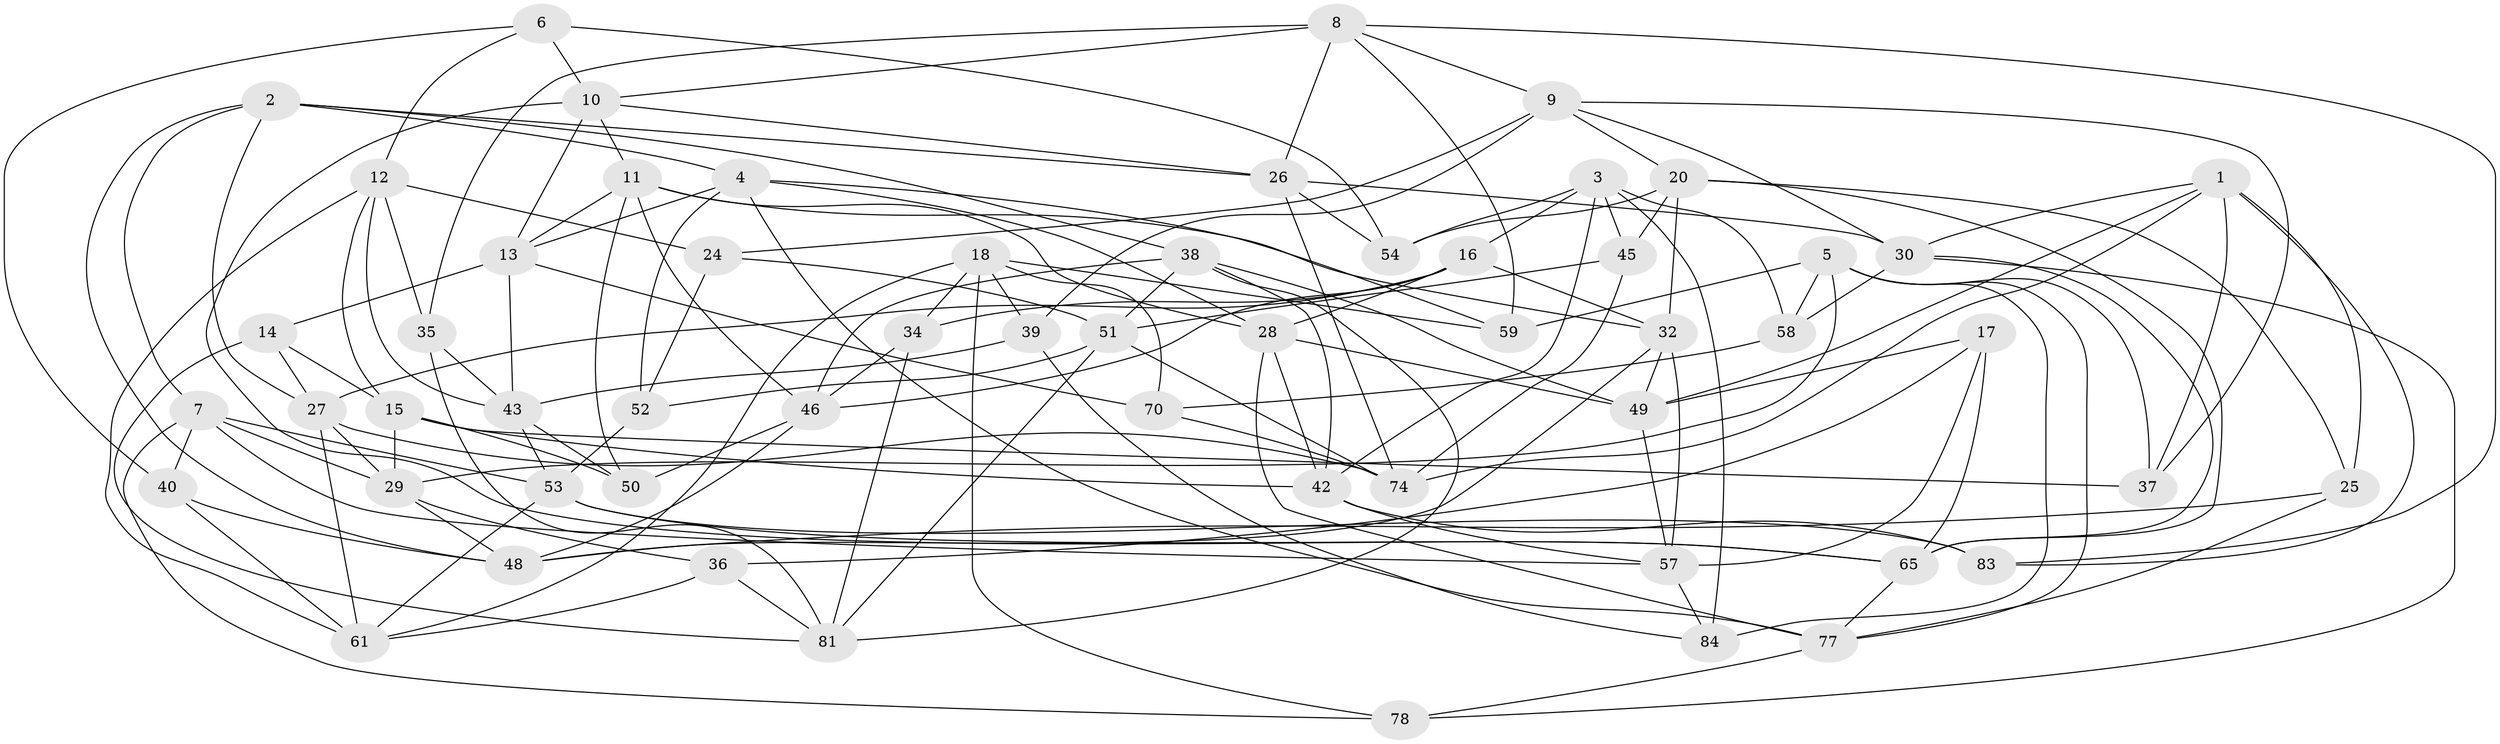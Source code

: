 // original degree distribution, {4: 1.0}
// Generated by graph-tools (version 1.1) at 2025/11/02/27/25 16:11:50]
// undirected, 57 vertices, 150 edges
graph export_dot {
graph [start="1"]
  node [color=gray90,style=filled];
  1 [super="+64"];
  2 [super="+47"];
  3 [super="+41"];
  4 [super="+21"];
  5 [super="+60"];
  6;
  7 [super="+31"];
  8 [super="+92"];
  9 [super="+22"];
  10 [super="+23"];
  11 [super="+88"];
  12 [super="+19"];
  13 [super="+86"];
  14;
  15 [super="+90"];
  16 [super="+80"];
  17;
  18 [super="+71"];
  20 [super="+33"];
  24;
  25;
  26 [super="+82"];
  27 [super="+63"];
  28 [super="+72"];
  29 [super="+67"];
  30 [super="+44"];
  32 [super="+91"];
  34;
  35;
  36;
  37;
  38 [super="+69"];
  39;
  40;
  42 [super="+85"];
  43 [super="+66"];
  45;
  46 [super="+75"];
  48 [super="+62"];
  49 [super="+55"];
  50;
  51 [super="+56"];
  52;
  53 [super="+73"];
  54;
  57 [super="+68"];
  58;
  59;
  61 [super="+89"];
  65 [super="+79"];
  70;
  74 [super="+76"];
  77 [super="+87"];
  78;
  81 [super="+93"];
  83;
  84;
  1 -- 83;
  1 -- 30;
  1 -- 74;
  1 -- 37;
  1 -- 25;
  1 -- 49;
  2 -- 27;
  2 -- 48;
  2 -- 4;
  2 -- 7;
  2 -- 26;
  2 -- 38;
  3 -- 54;
  3 -- 58;
  3 -- 16;
  3 -- 84;
  3 -- 45;
  3 -- 42;
  4 -- 28;
  4 -- 59;
  4 -- 77;
  4 -- 52;
  4 -- 13;
  5 -- 29;
  5 -- 58;
  5 -- 37;
  5 -- 59;
  5 -- 84;
  5 -- 77;
  6 -- 40;
  6 -- 54;
  6 -- 10;
  6 -- 12;
  7 -- 40;
  7 -- 57;
  7 -- 53;
  7 -- 78;
  7 -- 29;
  8 -- 83;
  8 -- 9;
  8 -- 35;
  8 -- 59;
  8 -- 26;
  8 -- 10;
  9 -- 37;
  9 -- 30;
  9 -- 24;
  9 -- 20;
  9 -- 39;
  10 -- 13;
  10 -- 11;
  10 -- 65;
  10 -- 26;
  11 -- 13;
  11 -- 50;
  11 -- 32;
  11 -- 28;
  11 -- 46;
  12 -- 15;
  12 -- 35;
  12 -- 61;
  12 -- 24;
  12 -- 43;
  13 -- 43;
  13 -- 70;
  13 -- 14;
  14 -- 15;
  14 -- 81;
  14 -- 27;
  15 -- 37;
  15 -- 50;
  15 -- 42;
  15 -- 29;
  16 -- 34;
  16 -- 28;
  16 -- 46;
  16 -- 32;
  16 -- 27;
  17 -- 36;
  17 -- 57;
  17 -- 49;
  17 -- 65;
  18 -- 70;
  18 -- 34;
  18 -- 59;
  18 -- 61;
  18 -- 78;
  18 -- 39;
  20 -- 54;
  20 -- 45;
  20 -- 32;
  20 -- 25;
  20 -- 65;
  24 -- 52;
  24 -- 51;
  25 -- 77;
  25 -- 48;
  26 -- 74;
  26 -- 54;
  26 -- 30;
  27 -- 29;
  27 -- 74;
  27 -- 61;
  28 -- 49;
  28 -- 77;
  28 -- 42;
  29 -- 48;
  29 -- 36;
  30 -- 65;
  30 -- 58;
  30 -- 78;
  32 -- 57;
  32 -- 49;
  32 -- 48;
  34 -- 81;
  34 -- 46;
  35 -- 81;
  35 -- 43;
  36 -- 61;
  36 -- 81;
  38 -- 42;
  38 -- 46;
  38 -- 49;
  38 -- 81;
  38 -- 51;
  39 -- 43;
  39 -- 84;
  40 -- 48;
  40 -- 61;
  42 -- 57;
  42 -- 83;
  43 -- 53;
  43 -- 50;
  45 -- 74;
  45 -- 51;
  46 -- 50;
  46 -- 48;
  49 -- 57;
  51 -- 52;
  51 -- 81;
  51 -- 74;
  52 -- 53;
  53 -- 83;
  53 -- 65;
  53 -- 61;
  57 -- 84;
  58 -- 70;
  65 -- 77;
  70 -- 74;
  77 -- 78;
}
